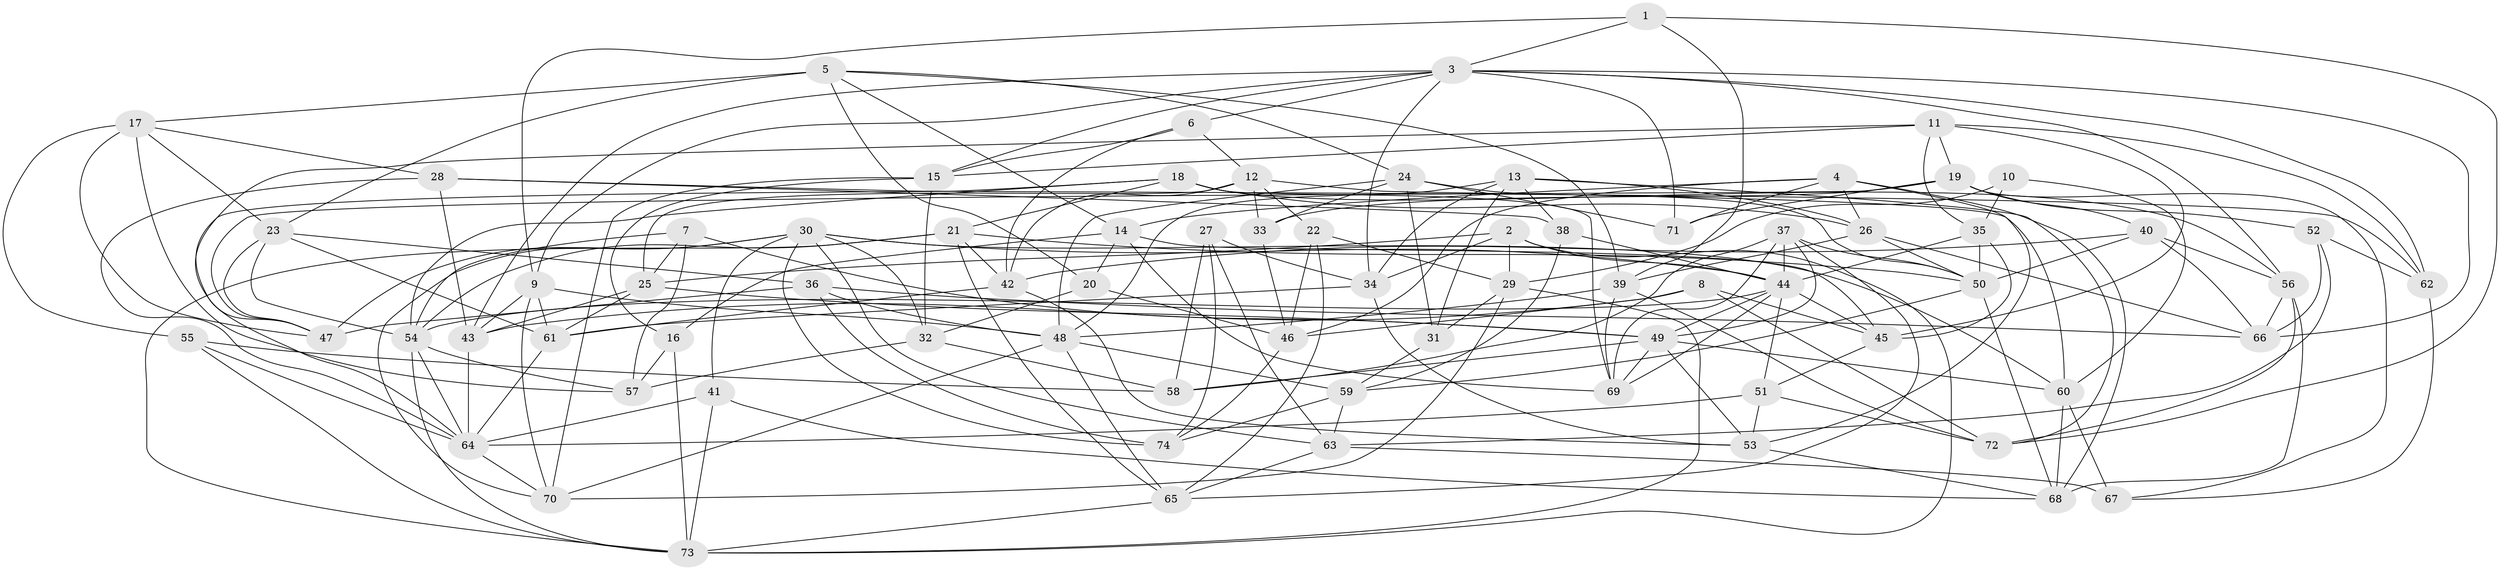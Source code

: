 // original degree distribution, {4: 1.0}
// Generated by graph-tools (version 1.1) at 2025/03/03/09/25 03:03:09]
// undirected, 74 vertices, 211 edges
graph export_dot {
graph [start="1"]
  node [color=gray90,style=filled];
  1;
  2;
  3;
  4;
  5;
  6;
  7;
  8;
  9;
  10;
  11;
  12;
  13;
  14;
  15;
  16;
  17;
  18;
  19;
  20;
  21;
  22;
  23;
  24;
  25;
  26;
  27;
  28;
  29;
  30;
  31;
  32;
  33;
  34;
  35;
  36;
  37;
  38;
  39;
  40;
  41;
  42;
  43;
  44;
  45;
  46;
  47;
  48;
  49;
  50;
  51;
  52;
  53;
  54;
  55;
  56;
  57;
  58;
  59;
  60;
  61;
  62;
  63;
  64;
  65;
  66;
  67;
  68;
  69;
  70;
  71;
  72;
  73;
  74;
  1 -- 3 [weight=1.0];
  1 -- 9 [weight=1.0];
  1 -- 39 [weight=1.0];
  1 -- 72 [weight=1.0];
  2 -- 25 [weight=1.0];
  2 -- 29 [weight=1.0];
  2 -- 34 [weight=1.0];
  2 -- 44 [weight=1.0];
  2 -- 73 [weight=2.0];
  3 -- 6 [weight=1.0];
  3 -- 9 [weight=1.0];
  3 -- 15 [weight=1.0];
  3 -- 34 [weight=1.0];
  3 -- 43 [weight=1.0];
  3 -- 56 [weight=1.0];
  3 -- 62 [weight=1.0];
  3 -- 66 [weight=1.0];
  3 -- 71 [weight=1.0];
  4 -- 14 [weight=1.0];
  4 -- 26 [weight=1.0];
  4 -- 46 [weight=1.0];
  4 -- 53 [weight=1.0];
  4 -- 68 [weight=1.0];
  4 -- 71 [weight=1.0];
  5 -- 14 [weight=1.0];
  5 -- 17 [weight=1.0];
  5 -- 20 [weight=1.0];
  5 -- 23 [weight=1.0];
  5 -- 24 [weight=1.0];
  5 -- 39 [weight=1.0];
  6 -- 12 [weight=1.0];
  6 -- 15 [weight=1.0];
  6 -- 42 [weight=1.0];
  7 -- 25 [weight=1.0];
  7 -- 49 [weight=1.0];
  7 -- 54 [weight=1.0];
  7 -- 57 [weight=1.0];
  8 -- 43 [weight=1.0];
  8 -- 45 [weight=1.0];
  8 -- 46 [weight=1.0];
  8 -- 72 [weight=1.0];
  9 -- 43 [weight=1.0];
  9 -- 48 [weight=1.0];
  9 -- 61 [weight=1.0];
  9 -- 70 [weight=1.0];
  10 -- 29 [weight=1.0];
  10 -- 35 [weight=2.0];
  10 -- 60 [weight=1.0];
  11 -- 15 [weight=1.0];
  11 -- 19 [weight=1.0];
  11 -- 35 [weight=1.0];
  11 -- 45 [weight=1.0];
  11 -- 47 [weight=1.0];
  11 -- 62 [weight=1.0];
  12 -- 22 [weight=1.0];
  12 -- 25 [weight=1.0];
  12 -- 33 [weight=1.0];
  12 -- 42 [weight=1.0];
  12 -- 60 [weight=1.0];
  13 -- 26 [weight=1.0];
  13 -- 31 [weight=1.0];
  13 -- 34 [weight=1.0];
  13 -- 38 [weight=1.0];
  13 -- 48 [weight=1.0];
  13 -- 72 [weight=1.0];
  14 -- 16 [weight=1.0];
  14 -- 20 [weight=1.0];
  14 -- 45 [weight=1.0];
  14 -- 69 [weight=1.0];
  15 -- 16 [weight=1.0];
  15 -- 32 [weight=1.0];
  15 -- 70 [weight=1.0];
  16 -- 57 [weight=2.0];
  16 -- 73 [weight=2.0];
  17 -- 23 [weight=1.0];
  17 -- 28 [weight=1.0];
  17 -- 47 [weight=1.0];
  17 -- 55 [weight=1.0];
  17 -- 57 [weight=1.0];
  18 -- 21 [weight=1.0];
  18 -- 26 [weight=1.0];
  18 -- 54 [weight=1.0];
  18 -- 56 [weight=1.0];
  18 -- 64 [weight=1.0];
  18 -- 69 [weight=1.0];
  19 -- 33 [weight=1.0];
  19 -- 40 [weight=2.0];
  19 -- 47 [weight=1.0];
  19 -- 52 [weight=1.0];
  19 -- 67 [weight=1.0];
  19 -- 71 [weight=1.0];
  20 -- 32 [weight=1.0];
  20 -- 46 [weight=1.0];
  21 -- 42 [weight=1.0];
  21 -- 50 [weight=1.0];
  21 -- 54 [weight=1.0];
  21 -- 65 [weight=1.0];
  21 -- 73 [weight=1.0];
  22 -- 29 [weight=1.0];
  22 -- 46 [weight=1.0];
  22 -- 65 [weight=1.0];
  23 -- 36 [weight=1.0];
  23 -- 47 [weight=1.0];
  23 -- 54 [weight=1.0];
  23 -- 61 [weight=1.0];
  24 -- 31 [weight=1.0];
  24 -- 33 [weight=1.0];
  24 -- 48 [weight=1.0];
  24 -- 50 [weight=1.0];
  24 -- 71 [weight=1.0];
  25 -- 43 [weight=1.0];
  25 -- 49 [weight=1.0];
  25 -- 61 [weight=1.0];
  26 -- 39 [weight=1.0];
  26 -- 50 [weight=1.0];
  26 -- 66 [weight=1.0];
  27 -- 34 [weight=1.0];
  27 -- 58 [weight=1.0];
  27 -- 63 [weight=1.0];
  27 -- 74 [weight=1.0];
  28 -- 38 [weight=1.0];
  28 -- 43 [weight=1.0];
  28 -- 62 [weight=2.0];
  28 -- 64 [weight=1.0];
  29 -- 31 [weight=1.0];
  29 -- 70 [weight=1.0];
  29 -- 73 [weight=1.0];
  30 -- 32 [weight=1.0];
  30 -- 41 [weight=1.0];
  30 -- 44 [weight=1.0];
  30 -- 47 [weight=1.0];
  30 -- 60 [weight=1.0];
  30 -- 63 [weight=1.0];
  30 -- 70 [weight=1.0];
  30 -- 74 [weight=1.0];
  31 -- 59 [weight=1.0];
  32 -- 57 [weight=1.0];
  32 -- 58 [weight=2.0];
  33 -- 46 [weight=1.0];
  34 -- 53 [weight=1.0];
  34 -- 61 [weight=1.0];
  35 -- 44 [weight=1.0];
  35 -- 45 [weight=1.0];
  35 -- 50 [weight=1.0];
  36 -- 47 [weight=1.0];
  36 -- 48 [weight=1.0];
  36 -- 66 [weight=1.0];
  36 -- 74 [weight=2.0];
  37 -- 44 [weight=1.0];
  37 -- 49 [weight=1.0];
  37 -- 50 [weight=1.0];
  37 -- 58 [weight=1.0];
  37 -- 65 [weight=1.0];
  37 -- 69 [weight=1.0];
  38 -- 44 [weight=1.0];
  38 -- 59 [weight=1.0];
  39 -- 48 [weight=1.0];
  39 -- 69 [weight=1.0];
  39 -- 72 [weight=1.0];
  40 -- 42 [weight=1.0];
  40 -- 50 [weight=1.0];
  40 -- 56 [weight=1.0];
  40 -- 66 [weight=1.0];
  41 -- 64 [weight=1.0];
  41 -- 68 [weight=1.0];
  41 -- 73 [weight=1.0];
  42 -- 53 [weight=1.0];
  42 -- 61 [weight=1.0];
  43 -- 64 [weight=1.0];
  44 -- 45 [weight=1.0];
  44 -- 49 [weight=1.0];
  44 -- 51 [weight=1.0];
  44 -- 54 [weight=1.0];
  44 -- 69 [weight=1.0];
  45 -- 51 [weight=1.0];
  46 -- 74 [weight=1.0];
  48 -- 59 [weight=1.0];
  48 -- 65 [weight=1.0];
  48 -- 70 [weight=1.0];
  49 -- 53 [weight=1.0];
  49 -- 58 [weight=1.0];
  49 -- 60 [weight=1.0];
  49 -- 69 [weight=1.0];
  50 -- 59 [weight=1.0];
  50 -- 68 [weight=1.0];
  51 -- 53 [weight=1.0];
  51 -- 64 [weight=2.0];
  51 -- 72 [weight=1.0];
  52 -- 62 [weight=1.0];
  52 -- 63 [weight=1.0];
  52 -- 66 [weight=1.0];
  53 -- 68 [weight=1.0];
  54 -- 57 [weight=1.0];
  54 -- 64 [weight=1.0];
  54 -- 73 [weight=1.0];
  55 -- 58 [weight=1.0];
  55 -- 64 [weight=1.0];
  55 -- 73 [weight=1.0];
  56 -- 66 [weight=1.0];
  56 -- 68 [weight=1.0];
  56 -- 72 [weight=1.0];
  59 -- 63 [weight=1.0];
  59 -- 74 [weight=1.0];
  60 -- 67 [weight=1.0];
  60 -- 68 [weight=1.0];
  61 -- 64 [weight=1.0];
  62 -- 67 [weight=1.0];
  63 -- 65 [weight=1.0];
  63 -- 67 [weight=1.0];
  64 -- 70 [weight=1.0];
  65 -- 73 [weight=1.0];
}
